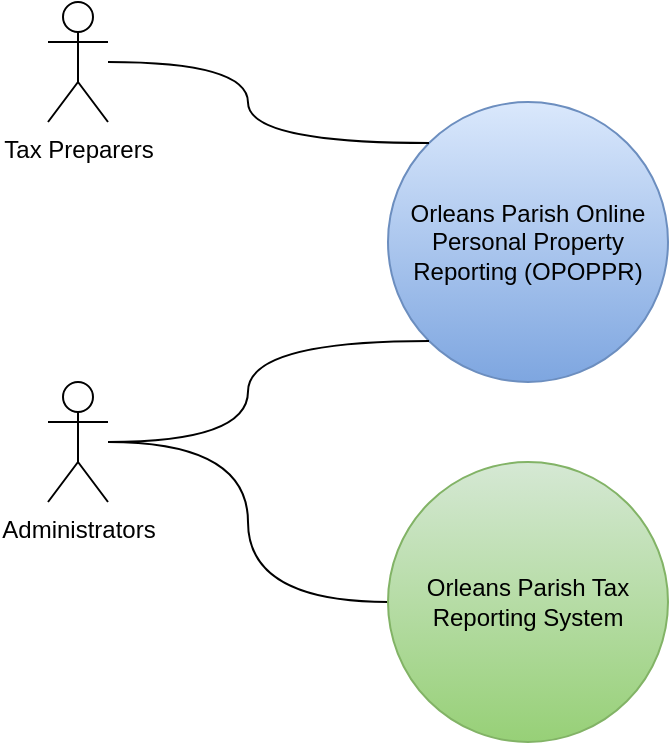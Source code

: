 <mxfile version="25.0.2" pages="2">
  <diagram name="Context" id="qE9CWPSvquBYpIG2fDMB">
    <mxGraphModel dx="1100" dy="894" grid="1" gridSize="10" guides="1" tooltips="1" connect="1" arrows="1" fold="1" page="1" pageScale="1" pageWidth="850" pageHeight="1100" math="0" shadow="0">
      <root>
        <mxCell id="0" />
        <mxCell id="1" parent="0" />
        <mxCell id="mZcxx05x0MHAvOTnUk9M-3" value="Orleans Parish Online Personal Property Reporting (OPOPPR)" style="ellipse;whiteSpace=wrap;html=1;aspect=fixed;fillColor=#dae8fc;gradientColor=#7ea6e0;strokeColor=#6c8ebf;fontColor=#000000;" parent="1" vertex="1">
          <mxGeometry x="400" y="190" width="140" height="140" as="geometry" />
        </mxCell>
        <mxCell id="mZcxx05x0MHAvOTnUk9M-8" style="rounded=0;orthogonalLoop=1;jettySize=auto;html=1;entryX=0;entryY=0;entryDx=0;entryDy=0;edgeStyle=orthogonalEdgeStyle;curved=1;endArrow=none;endFill=0;" parent="1" source="mZcxx05x0MHAvOTnUk9M-6" target="mZcxx05x0MHAvOTnUk9M-3" edge="1">
          <mxGeometry relative="1" as="geometry" />
        </mxCell>
        <mxCell id="mZcxx05x0MHAvOTnUk9M-6" value="Tax Preparers" style="shape=umlActor;verticalLabelPosition=bottom;verticalAlign=top;html=1;outlineConnect=0;" parent="1" vertex="1">
          <mxGeometry x="230" y="140" width="30" height="60" as="geometry" />
        </mxCell>
        <mxCell id="mZcxx05x0MHAvOTnUk9M-9" style="edgeStyle=orthogonalEdgeStyle;rounded=0;orthogonalLoop=1;jettySize=auto;html=1;entryX=0;entryY=1;entryDx=0;entryDy=0;endArrow=none;endFill=0;curved=1;" parent="1" source="mZcxx05x0MHAvOTnUk9M-7" target="mZcxx05x0MHAvOTnUk9M-3" edge="1">
          <mxGeometry relative="1" as="geometry" />
        </mxCell>
        <mxCell id="mZcxx05x0MHAvOTnUk9M-13" style="edgeStyle=orthogonalEdgeStyle;rounded=0;orthogonalLoop=1;jettySize=auto;html=1;entryX=0;entryY=0.5;entryDx=0;entryDy=0;endArrow=none;endFill=0;curved=1;" parent="1" source="mZcxx05x0MHAvOTnUk9M-7" target="mZcxx05x0MHAvOTnUk9M-12" edge="1">
          <mxGeometry relative="1" as="geometry" />
        </mxCell>
        <mxCell id="mZcxx05x0MHAvOTnUk9M-7" value="Administrators" style="shape=umlActor;verticalLabelPosition=bottom;verticalAlign=top;html=1;outlineConnect=0;" parent="1" vertex="1">
          <mxGeometry x="230" y="330" width="30" height="60" as="geometry" />
        </mxCell>
        <mxCell id="mZcxx05x0MHAvOTnUk9M-12" value="Orleans Parish Tax Reporting System" style="ellipse;whiteSpace=wrap;html=1;aspect=fixed;fillColor=#d5e8d4;gradientColor=#97d077;strokeColor=#82b366;fontColor=#000000;" parent="1" vertex="1">
          <mxGeometry x="400" y="370" width="140" height="140" as="geometry" />
        </mxCell>
      </root>
    </mxGraphModel>
  </diagram>
  <diagram id="5j-gIfpBqcW349pAsJ7n" name="Tiers">
    <mxGraphModel dx="1100" dy="894" grid="1" gridSize="10" guides="1" tooltips="1" connect="1" arrows="1" fold="1" page="1" pageScale="1" pageWidth="850" pageHeight="1100" math="0" shadow="0">
      <root>
        <mxCell id="0" />
        <mxCell id="1" parent="0" />
        <mxCell id="-jNtCa8vfcB5dv2YYLYq-8" value="&lt;font style=&quot;font-size: 18px;&quot;&gt;Presentation Layer&lt;/font&gt;&lt;div&gt;.xhtml files&lt;/div&gt;&lt;div&gt;Request Scoped JavaBeans&lt;/div&gt;" style="rounded=0;whiteSpace=wrap;html=1;fillColor=#d5e8d4;strokeColor=#82b366;gradientColor=#97d077;fontColor=#000000;" vertex="1" parent="1">
          <mxGeometry x="180" y="150" width="470" height="60" as="geometry" />
        </mxCell>
        <mxCell id="-jNtCa8vfcB5dv2YYLYq-10" value="&lt;font style=&quot;font-size: 18px;&quot;&gt;Application Layer&lt;/font&gt;&lt;div&gt;Session Scoped JavaBeans&lt;/div&gt;" style="rounded=0;whiteSpace=wrap;html=1;fillColor=#dae8fc;strokeColor=#6c8ebf;gradientColor=#7ea6e0;fontColor=#000000;" vertex="1" parent="1">
          <mxGeometry x="180" y="210" width="470" height="60" as="geometry" />
        </mxCell>
        <mxCell id="-jNtCa8vfcB5dv2YYLYq-11" value="&lt;font style=&quot;font-size: 18px;&quot;&gt;Data Layer&lt;/font&gt;&lt;div&gt;Controllers and Entity JavaBeans&lt;/div&gt;&lt;div&gt;Database&lt;/div&gt;" style="rounded=0;whiteSpace=wrap;html=1;fillColor=#e6d0de;strokeColor=#996185;gradientColor=#d5739d;fontColor=#000000;" vertex="1" parent="1">
          <mxGeometry x="180" y="270" width="470" height="60" as="geometry" />
        </mxCell>
      </root>
    </mxGraphModel>
  </diagram>
</mxfile>
